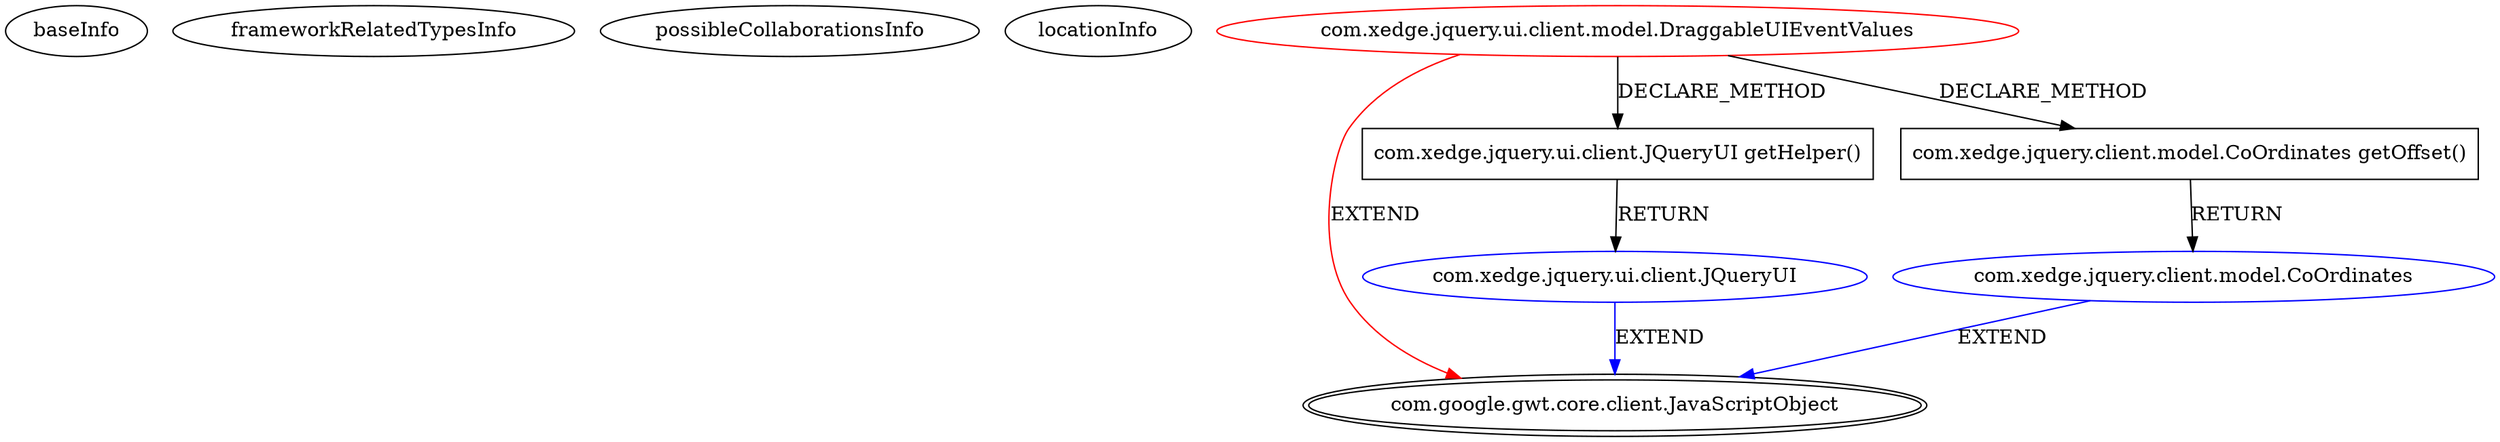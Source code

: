 digraph {
baseInfo[graphId=978,category="extension_graph",isAnonymous=false,possibleRelation=true]
frameworkRelatedTypesInfo[0="com.google.gwt.core.client.JavaScriptObject"]
possibleCollaborationsInfo[0="978~CLIENT_METHOD_DECLARATION-RETURN_TYPE-~com.google.gwt.core.client.JavaScriptObject ~com.google.gwt.core.client.JavaScriptObject ~false~false"]
locationInfo[projectName="brychcy-gwt-jquery",filePath="/brychcy-gwt-jquery/gwt-jquery-master/src/com/xedge/jquery/ui/client/model/DraggableUIEventValues.java",contextSignature="DraggableUIEventValues",graphId="978"]
0[label="com.xedge.jquery.ui.client.model.DraggableUIEventValues",vertexType="ROOT_CLIENT_CLASS_DECLARATION",isFrameworkType=false,color=red]
1[label="com.google.gwt.core.client.JavaScriptObject",vertexType="FRAMEWORK_CLASS_TYPE",isFrameworkType=true,peripheries=2]
3[label="com.xedge.jquery.ui.client.JQueryUI getHelper()",vertexType="CLIENT_METHOD_DECLARATION",isFrameworkType=false,shape=box]
4[label="com.xedge.jquery.ui.client.JQueryUI",vertexType="REFERENCE_CLIENT_CLASS_DECLARATION",isFrameworkType=false,color=blue]
6[label="com.xedge.jquery.client.model.CoOrdinates getOffset()",vertexType="CLIENT_METHOD_DECLARATION",isFrameworkType=false,shape=box]
7[label="com.xedge.jquery.client.model.CoOrdinates",vertexType="REFERENCE_CLIENT_CLASS_DECLARATION",isFrameworkType=false,color=blue]
0->1[label="EXTEND",color=red]
0->3[label="DECLARE_METHOD"]
4->1[label="EXTEND",color=blue]
3->4[label="RETURN"]
0->6[label="DECLARE_METHOD"]
7->1[label="EXTEND",color=blue]
6->7[label="RETURN"]
}
